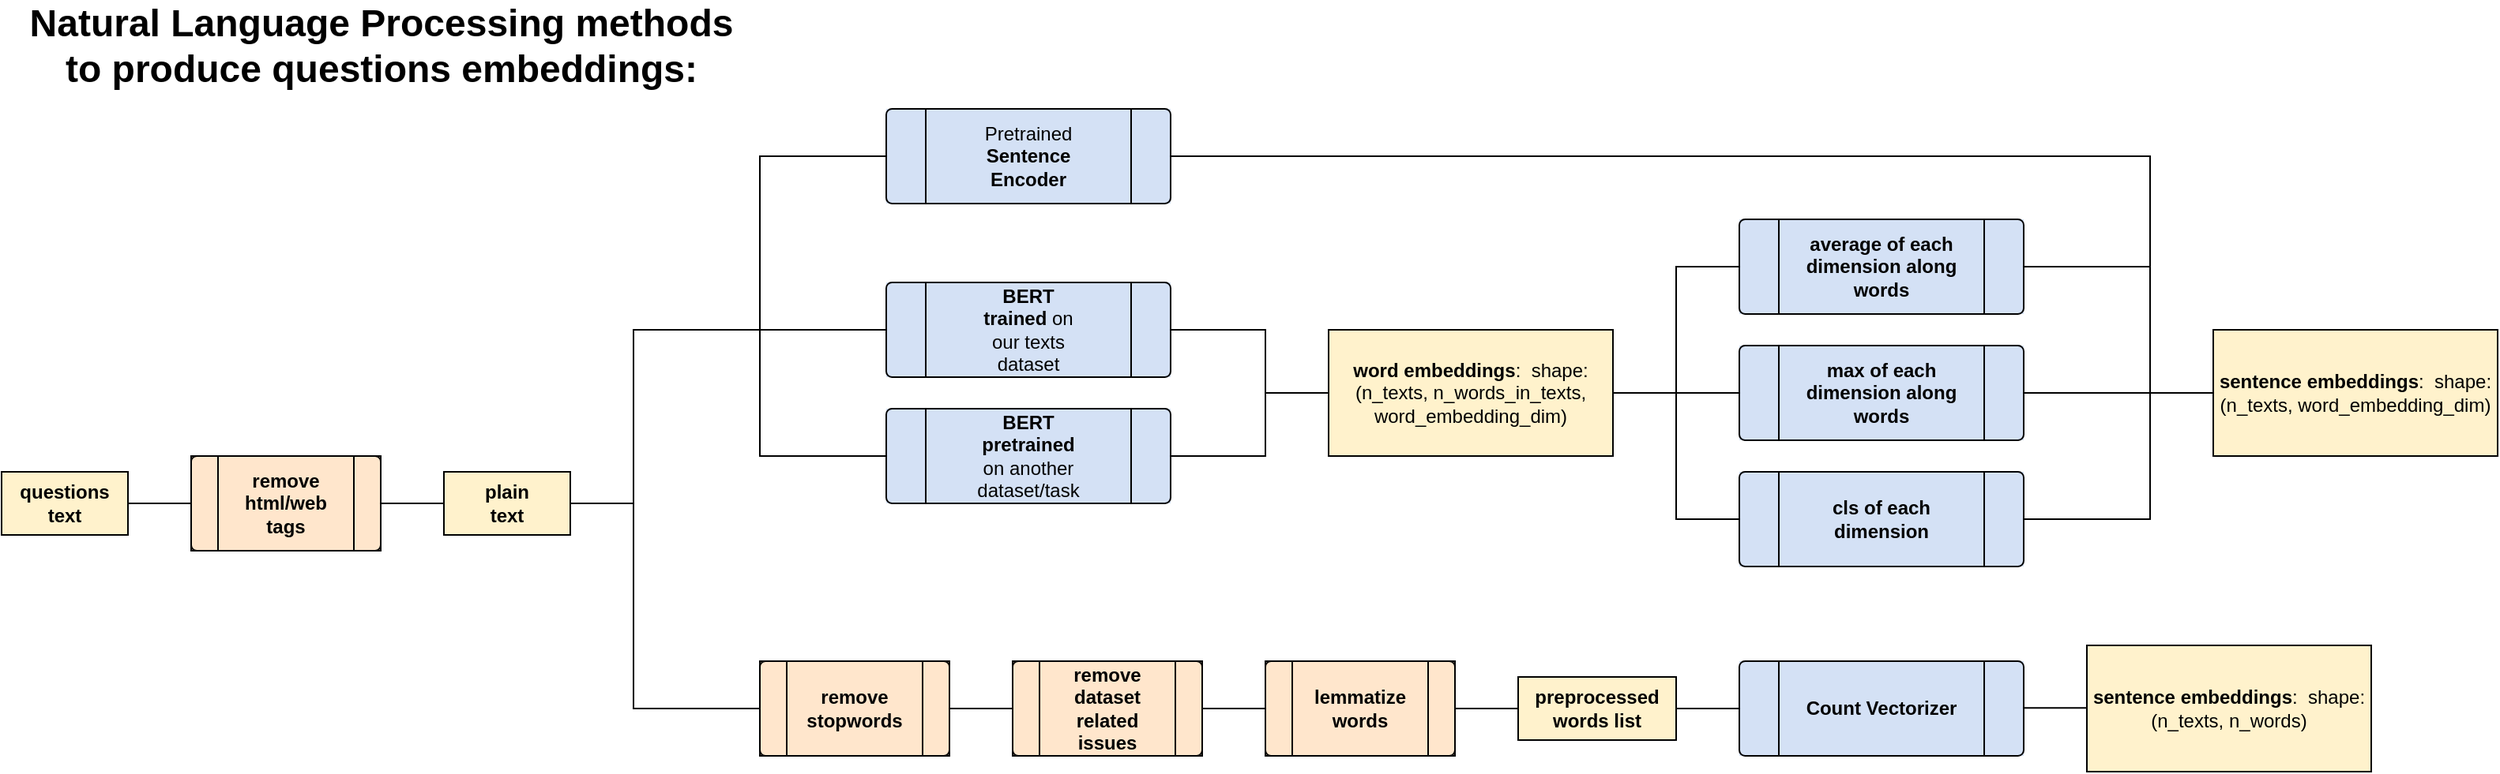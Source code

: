 <mxfile version="16.0.3" type="device"><diagram id="nDeZhJGPXsyKJvz89PCt" name="Page-1"><mxGraphModel dx="2714" dy="2102" grid="1" gridSize="10" guides="1" tooltips="1" connect="1" arrows="1" fold="1" page="1" pageScale="1" pageWidth="827" pageHeight="1169" math="0" shadow="0"><root><mxCell id="0"/><mxCell id="1" parent="0"/><mxCell id="KlEuVVVh2G8_SpMpbiah-8" value="" style="group;fillColor=#fff2cc;strokeColor=#d6b656;" parent="1" vertex="1" connectable="0"><mxGeometry x="-240" y="170" width="80" height="40" as="geometry"/></mxCell><mxCell id="KlEuVVVh2G8_SpMpbiah-6" value="" style="rounded=0;whiteSpace=wrap;html=1;fillColor=#FFF2CC;" parent="KlEuVVVh2G8_SpMpbiah-8" vertex="1"><mxGeometry width="80" height="40" as="geometry"/></mxCell><mxCell id="KlEuVVVh2G8_SpMpbiah-7" value="&lt;b&gt;questions text&lt;br&gt;&lt;/b&gt;" style="text;html=1;strokeColor=none;fillColor=none;align=center;verticalAlign=middle;whiteSpace=wrap;rounded=0;" parent="KlEuVVVh2G8_SpMpbiah-8" vertex="1"><mxGeometry x="20" y="10" width="40" height="20" as="geometry"/></mxCell><mxCell id="KlEuVVVh2G8_SpMpbiah-12" value="" style="endArrow=none;html=1;rounded=0;entryX=0;entryY=0.5;entryDx=0;entryDy=0;" parent="1" target="KlEuVVVh2G8_SpMpbiah-28" edge="1"><mxGeometry width="50" height="50" relative="1" as="geometry"><mxPoint x="120" y="190" as="sourcePoint"/><mxPoint x="320" y="80" as="targetPoint"/><Array as="points"><mxPoint x="160" y="190"/><mxPoint x="160" y="80"/></Array></mxGeometry></mxCell><mxCell id="KlEuVVVh2G8_SpMpbiah-15" value="" style="endArrow=none;html=1;rounded=0;exitX=1;exitY=0.5;exitDx=0;exitDy=0;" parent="1" edge="1"><mxGeometry width="50" height="50" relative="1" as="geometry"><mxPoint x="120" y="190" as="sourcePoint"/><mxPoint x="240" y="320" as="targetPoint"/><Array as="points"><mxPoint x="160" y="190"/><mxPoint x="160" y="320"/></Array></mxGeometry></mxCell><mxCell id="KlEuVVVh2G8_SpMpbiah-16" value="" style="endArrow=none;html=1;rounded=0;entryX=0;entryY=0.5;entryDx=0;entryDy=0;" parent="1" edge="1"><mxGeometry width="50" height="50" relative="1" as="geometry"><mxPoint x="240" y="80" as="sourcePoint"/><mxPoint x="320" y="160" as="targetPoint"/><Array as="points"><mxPoint x="240" y="160"/></Array></mxGeometry></mxCell><mxCell id="KlEuVVVh2G8_SpMpbiah-17" value="" style="endArrow=none;html=1;rounded=0;entryX=0;entryY=0.5;entryDx=0;entryDy=0;" parent="1" target="KlEuVVVh2G8_SpMpbiah-42" edge="1"><mxGeometry width="50" height="50" relative="1" as="geometry"><mxPoint x="240" y="80" as="sourcePoint"/><mxPoint x="320" as="targetPoint"/><Array as="points"><mxPoint x="240" y="-30"/></Array></mxGeometry></mxCell><mxCell id="KlEuVVVh2G8_SpMpbiah-27" value="" style="group;fillColor=#D4E1F5;" parent="1" vertex="1" connectable="0"><mxGeometry x="320" y="50" width="180" height="60" as="geometry"/></mxCell><mxCell id="KlEuVVVh2G8_SpMpbiah-28" value="" style="verticalLabelPosition=bottom;verticalAlign=top;html=1;shape=process;whiteSpace=wrap;rounded=1;size=0.14;arcSize=6;fillColor=#D4E1F5;" parent="KlEuVVVh2G8_SpMpbiah-27" vertex="1"><mxGeometry width="180" height="60" as="geometry"/></mxCell><mxCell id="KlEuVVVh2G8_SpMpbiah-29" value="&lt;b&gt;BERT trained &lt;/b&gt;on our texts dataset" style="text;html=1;strokeColor=none;fillColor=none;align=center;verticalAlign=middle;whiteSpace=wrap;rounded=0;" parent="KlEuVVVh2G8_SpMpbiah-27" vertex="1"><mxGeometry x="60" y="15" width="60" height="30" as="geometry"/></mxCell><mxCell id="KlEuVVVh2G8_SpMpbiah-34" value="" style="endArrow=none;html=1;rounded=0;exitX=1;exitY=0.5;exitDx=0;exitDy=0;entryX=0;entryY=0.5;entryDx=0;entryDy=0;" parent="1" source="KlEuVVVh2G8_SpMpbiah-47" target="KlEuVVVh2G8_SpMpbiah-37" edge="1"><mxGeometry width="50" height="50" relative="1" as="geometry"><mxPoint x="500" as="sourcePoint"/><mxPoint x="600" y="40" as="targetPoint"/><Array as="points"><mxPoint x="560" y="160"/><mxPoint x="560" y="120"/></Array></mxGeometry></mxCell><mxCell id="KlEuVVVh2G8_SpMpbiah-35" value="" style="endArrow=none;html=1;rounded=0;exitX=1;exitY=0.5;exitDx=0;exitDy=0;entryX=0;entryY=0.5;entryDx=0;entryDy=0;" parent="1" source="KlEuVVVh2G8_SpMpbiah-28" target="KlEuVVVh2G8_SpMpbiah-37" edge="1"><mxGeometry width="50" height="50" relative="1" as="geometry"><mxPoint x="510" y="10" as="sourcePoint"/><mxPoint x="600" y="40" as="targetPoint"/><Array as="points"><mxPoint x="560" y="80"/><mxPoint x="560" y="120"/></Array></mxGeometry></mxCell><mxCell id="KlEuVVVh2G8_SpMpbiah-36" value="" style="group;fillColor=#fff2cc;strokeColor=#d6b656;" parent="1" vertex="1" connectable="0"><mxGeometry x="600" y="80" width="180" height="80" as="geometry"/></mxCell><mxCell id="KlEuVVVh2G8_SpMpbiah-37" value="" style="rounded=0;whiteSpace=wrap;html=1;fillColor=#FFF2CC;" parent="KlEuVVVh2G8_SpMpbiah-36" vertex="1"><mxGeometry width="180" height="80" as="geometry"/></mxCell><mxCell id="KlEuVVVh2G8_SpMpbiah-38" value="&lt;b&gt;word embeddings&lt;/b&gt;:&amp;nbsp; shape: &lt;br&gt;(n_texts, n_words_in_texts, word_embedding_dim)" style="text;html=1;strokeColor=none;fillColor=none;align=center;verticalAlign=middle;whiteSpace=wrap;rounded=0;" parent="KlEuVVVh2G8_SpMpbiah-36" vertex="1"><mxGeometry y="20" width="180" height="40" as="geometry"/></mxCell><mxCell id="KlEuVVVh2G8_SpMpbiah-41" value="" style="group;fillColor=#D4E1F5;" parent="1" vertex="1" connectable="0"><mxGeometry x="320" y="-60" width="180" height="60" as="geometry"/></mxCell><mxCell id="KlEuVVVh2G8_SpMpbiah-42" value="" style="verticalLabelPosition=bottom;verticalAlign=top;html=1;shape=process;whiteSpace=wrap;rounded=1;size=0.14;arcSize=6;fillColor=#D4E1F5;" parent="KlEuVVVh2G8_SpMpbiah-41" vertex="1"><mxGeometry width="180" height="60" as="geometry"/></mxCell><mxCell id="KlEuVVVh2G8_SpMpbiah-43" value="Pretrained &lt;b&gt;Sentence Encoder&lt;/b&gt;" style="text;html=1;strokeColor=none;fillColor=none;align=center;verticalAlign=middle;whiteSpace=wrap;rounded=0;" parent="KlEuVVVh2G8_SpMpbiah-41" vertex="1"><mxGeometry x="60" y="15" width="60" height="30" as="geometry"/></mxCell><mxCell id="KlEuVVVh2G8_SpMpbiah-46" value="" style="group;fillColor=#D4E1F5;" parent="1" vertex="1" connectable="0"><mxGeometry x="320" y="130" width="180" height="60" as="geometry"/></mxCell><mxCell id="KlEuVVVh2G8_SpMpbiah-47" value="" style="verticalLabelPosition=bottom;verticalAlign=top;html=1;shape=process;whiteSpace=wrap;rounded=1;size=0.14;arcSize=6;fillColor=#D4E1F5;" parent="KlEuVVVh2G8_SpMpbiah-46" vertex="1"><mxGeometry width="180" height="60" as="geometry"/></mxCell><mxCell id="KlEuVVVh2G8_SpMpbiah-48" value="&lt;b&gt;BERT pretrained &lt;/b&gt;on another dataset/task" style="text;html=1;strokeColor=none;fillColor=none;align=center;verticalAlign=middle;whiteSpace=wrap;rounded=0;" parent="KlEuVVVh2G8_SpMpbiah-46" vertex="1"><mxGeometry x="60" y="15" width="60" height="30" as="geometry"/></mxCell><mxCell id="KlEuVVVh2G8_SpMpbiah-49" value="" style="group;fillColor=#ffe6cc;strokeColor=#000000;" parent="1" vertex="1" connectable="0"><mxGeometry x="240" y="290" width="120" height="60" as="geometry"/></mxCell><mxCell id="KlEuVVVh2G8_SpMpbiah-55" value="" style="group;fillColor=#ffe6cc;strokeColor=#000000;" parent="KlEuVVVh2G8_SpMpbiah-49" vertex="1" connectable="0"><mxGeometry width="120" height="60" as="geometry"/></mxCell><mxCell id="KlEuVVVh2G8_SpMpbiah-50" value="" style="verticalLabelPosition=bottom;verticalAlign=top;html=1;shape=process;whiteSpace=wrap;rounded=1;size=0.14;arcSize=6;fillColor=#ffe6cc;strokeColor=#000000;" parent="KlEuVVVh2G8_SpMpbiah-55" vertex="1"><mxGeometry width="120" height="60" as="geometry"/></mxCell><mxCell id="KlEuVVVh2G8_SpMpbiah-51" value="&lt;b&gt;remove stopwords&lt;/b&gt;" style="text;html=1;strokeColor=none;fillColor=#ffe6cc;align=center;verticalAlign=middle;whiteSpace=wrap;rounded=0;" parent="KlEuVVVh2G8_SpMpbiah-55" vertex="1"><mxGeometry x="40" y="15" width="40" height="30" as="geometry"/></mxCell><mxCell id="KlEuVVVh2G8_SpMpbiah-52" value="" style="endArrow=none;html=1;rounded=0;exitX=1;exitY=0.5;exitDx=0;exitDy=0;entryX=0;entryY=0.5;entryDx=0;entryDy=0;" parent="1" source="KlEuVVVh2G8_SpMpbiah-6" target="KlEuVVVh2G8_SpMpbiah-135" edge="1"><mxGeometry width="50" height="50" relative="1" as="geometry"><mxPoint x="-120" y="340" as="sourcePoint"/><mxPoint x="-180" y="190" as="targetPoint"/></mxGeometry></mxCell><mxCell id="KlEuVVVh2G8_SpMpbiah-61" value="" style="group;fillColor=#ffe6cc;strokeColor=#000000;" parent="1" vertex="1" connectable="0"><mxGeometry x="400" y="290" width="120" height="60" as="geometry"/></mxCell><mxCell id="KlEuVVVh2G8_SpMpbiah-62" value="" style="group;fillColor=#ffe6cc;strokeColor=#000000;" parent="KlEuVVVh2G8_SpMpbiah-61" vertex="1" connectable="0"><mxGeometry width="120" height="60" as="geometry"/></mxCell><mxCell id="KlEuVVVh2G8_SpMpbiah-63" value="" style="verticalLabelPosition=bottom;verticalAlign=top;html=1;shape=process;whiteSpace=wrap;rounded=1;size=0.14;arcSize=6;fillColor=#ffe6cc;strokeColor=#000000;" parent="KlEuVVVh2G8_SpMpbiah-62" vertex="1"><mxGeometry width="120" height="60" as="geometry"/></mxCell><mxCell id="KlEuVVVh2G8_SpMpbiah-64" value="&lt;b&gt;remove dataset related issues&lt;br&gt;&lt;/b&gt;" style="text;html=1;strokeColor=none;fillColor=#ffe6cc;align=center;verticalAlign=middle;whiteSpace=wrap;rounded=0;" parent="KlEuVVVh2G8_SpMpbiah-62" vertex="1"><mxGeometry x="20" y="15" width="80" height="30" as="geometry"/></mxCell><mxCell id="KlEuVVVh2G8_SpMpbiah-69" value="" style="group;fillColor=#ffe6cc;strokeColor=#000000;" parent="1" vertex="1" connectable="0"><mxGeometry x="560" y="290" width="120" height="60" as="geometry"/></mxCell><mxCell id="KlEuVVVh2G8_SpMpbiah-70" value="" style="group;fillColor=#ffe6cc;strokeColor=#000000;" parent="KlEuVVVh2G8_SpMpbiah-69" vertex="1" connectable="0"><mxGeometry width="120" height="60" as="geometry"/></mxCell><mxCell id="KlEuVVVh2G8_SpMpbiah-71" value="" style="verticalLabelPosition=bottom;verticalAlign=top;html=1;shape=process;whiteSpace=wrap;rounded=1;size=0.14;arcSize=6;fillColor=#ffe6cc;strokeColor=#000000;" parent="KlEuVVVh2G8_SpMpbiah-70" vertex="1"><mxGeometry width="120" height="60" as="geometry"/></mxCell><mxCell id="KlEuVVVh2G8_SpMpbiah-72" value="&lt;b&gt;lemmatize words&lt;br&gt;&lt;/b&gt;" style="text;html=1;strokeColor=none;fillColor=#ffe6cc;align=center;verticalAlign=middle;whiteSpace=wrap;rounded=0;" parent="KlEuVVVh2G8_SpMpbiah-70" vertex="1"><mxGeometry x="20" y="15" width="80" height="30" as="geometry"/></mxCell><mxCell id="KlEuVVVh2G8_SpMpbiah-75" value="" style="endArrow=none;html=1;rounded=0;exitX=1;exitY=0.5;exitDx=0;exitDy=0;entryX=0;entryY=0.5;entryDx=0;entryDy=0;fillColor=#ffe6cc;strokeColor=#000000;" parent="1" source="KlEuVVVh2G8_SpMpbiah-50" target="KlEuVVVh2G8_SpMpbiah-63" edge="1"><mxGeometry width="50" height="50" relative="1" as="geometry"><mxPoint x="400" y="420" as="sourcePoint"/><mxPoint x="450" y="370" as="targetPoint"/></mxGeometry></mxCell><mxCell id="KlEuVVVh2G8_SpMpbiah-76" value="" style="endArrow=none;html=1;rounded=0;exitX=1;exitY=0.5;exitDx=0;exitDy=0;entryX=0;entryY=0.5;entryDx=0;entryDy=0;fillColor=#ffe6cc;strokeColor=#000000;" parent="1" source="KlEuVVVh2G8_SpMpbiah-63" target="KlEuVVVh2G8_SpMpbiah-71" edge="1"><mxGeometry width="50" height="50" relative="1" as="geometry"><mxPoint x="430" y="330" as="sourcePoint"/><mxPoint x="470" y="330" as="targetPoint"/></mxGeometry></mxCell><mxCell id="KlEuVVVh2G8_SpMpbiah-82" value="" style="group;fillColor=#fff2cc;strokeColor=#d6b656;" parent="1" vertex="1" connectable="0"><mxGeometry x="40" y="170" width="80" height="40" as="geometry"/></mxCell><mxCell id="KlEuVVVh2G8_SpMpbiah-83" value="" style="rounded=0;whiteSpace=wrap;html=1;fillColor=#FFF2CC;" parent="KlEuVVVh2G8_SpMpbiah-82" vertex="1"><mxGeometry width="80" height="40" as="geometry"/></mxCell><mxCell id="KlEuVVVh2G8_SpMpbiah-84" value="&lt;b&gt;plain text&lt;br&gt;&lt;/b&gt;" style="text;html=1;strokeColor=none;fillColor=none;align=center;verticalAlign=middle;whiteSpace=wrap;rounded=0;" parent="KlEuVVVh2G8_SpMpbiah-82" vertex="1"><mxGeometry x="20" y="10" width="40" height="20" as="geometry"/></mxCell><mxCell id="KlEuVVVh2G8_SpMpbiah-86" value="" style="endArrow=none;html=1;rounded=0;exitX=1;exitY=0.5;exitDx=0;exitDy=0;entryX=0;entryY=0.5;entryDx=0;entryDy=0;" parent="1" target="KlEuVVVh2G8_SpMpbiah-83" edge="1"><mxGeometry width="50" height="50" relative="1" as="geometry"><mxPoint y="190" as="sourcePoint"/><mxPoint x="470" y="330" as="targetPoint"/></mxGeometry></mxCell><mxCell id="KlEuVVVh2G8_SpMpbiah-88" value="" style="endArrow=none;html=1;rounded=0;exitX=1;exitY=0.5;exitDx=0;exitDy=0;entryX=0;entryY=0.5;entryDx=0;entryDy=0;" parent="1" source="KlEuVVVh2G8_SpMpbiah-71" target="KlEuVVVh2G8_SpMpbiah-93" edge="1"><mxGeometry width="50" height="50" relative="1" as="geometry"><mxPoint x="650" y="330" as="sourcePoint"/><mxPoint x="900" y="320" as="targetPoint"/></mxGeometry></mxCell><mxCell id="KlEuVVVh2G8_SpMpbiah-92" value="" style="group;fillColor=#fff2cc;strokeColor=#d6b656;" parent="1" vertex="1" connectable="0"><mxGeometry x="720" y="300" width="100" height="40" as="geometry"/></mxCell><mxCell id="KlEuVVVh2G8_SpMpbiah-93" value="" style="rounded=0;whiteSpace=wrap;html=1;fillColor=#FFF2CC;" parent="KlEuVVVh2G8_SpMpbiah-92" vertex="1"><mxGeometry width="100" height="40" as="geometry"/></mxCell><mxCell id="KlEuVVVh2G8_SpMpbiah-94" value="&lt;b&gt;preprocessed words list&lt;br&gt;&lt;/b&gt;" style="text;html=1;strokeColor=none;fillColor=none;align=center;verticalAlign=middle;whiteSpace=wrap;rounded=0;" parent="KlEuVVVh2G8_SpMpbiah-92" vertex="1"><mxGeometry x="25" y="10" width="50" height="20" as="geometry"/></mxCell><mxCell id="KlEuVVVh2G8_SpMpbiah-95" value="" style="group;fillColor=#D4E1F5;" parent="1" vertex="1" connectable="0"><mxGeometry x="860" y="90" width="180" height="60" as="geometry"/></mxCell><mxCell id="KlEuVVVh2G8_SpMpbiah-96" value="" style="verticalLabelPosition=bottom;verticalAlign=top;html=1;shape=process;whiteSpace=wrap;rounded=1;size=0.14;arcSize=6;fillColor=#D4E1F5;" parent="KlEuVVVh2G8_SpMpbiah-95" vertex="1"><mxGeometry width="180" height="60" as="geometry"/></mxCell><mxCell id="KlEuVVVh2G8_SpMpbiah-97" value="&lt;b&gt;max of each dimension along words&lt;/b&gt;" style="text;html=1;strokeColor=none;fillColor=none;align=center;verticalAlign=middle;whiteSpace=wrap;rounded=0;" parent="KlEuVVVh2G8_SpMpbiah-95" vertex="1"><mxGeometry x="30" y="15" width="120" height="30" as="geometry"/></mxCell><mxCell id="KlEuVVVh2G8_SpMpbiah-98" value="" style="endArrow=none;html=1;rounded=0;exitX=1;exitY=0.5;exitDx=0;exitDy=0;entryX=0;entryY=0.5;entryDx=0;entryDy=0;" parent="1" source="KlEuVVVh2G8_SpMpbiah-38" target="KlEuVVVh2G8_SpMpbiah-110" edge="1"><mxGeometry width="50" height="50" relative="1" as="geometry"><mxPoint x="790" y="120" as="sourcePoint"/><mxPoint x="860" y="20" as="targetPoint"/><Array as="points"><mxPoint x="820" y="120"/><mxPoint x="820" y="40"/></Array></mxGeometry></mxCell><mxCell id="KlEuVVVh2G8_SpMpbiah-99" value="" style="endArrow=none;html=1;rounded=0;exitX=1;exitY=0.5;exitDx=0;exitDy=0;entryX=0;entryY=0.5;entryDx=0;entryDy=0;" parent="1" source="KlEuVVVh2G8_SpMpbiah-38" target="KlEuVVVh2G8_SpMpbiah-104" edge="1"><mxGeometry width="50" height="50" relative="1" as="geometry"><mxPoint x="790" y="130" as="sourcePoint"/><mxPoint x="860" y="220" as="targetPoint"/><Array as="points"><mxPoint x="820" y="120"/><mxPoint x="820" y="200"/></Array></mxGeometry></mxCell><mxCell id="KlEuVVVh2G8_SpMpbiah-100" value="" style="endArrow=none;html=1;rounded=0;exitX=1;exitY=0.5;exitDx=0;exitDy=0;entryX=0;entryY=0.5;entryDx=0;entryDy=0;" parent="1" source="KlEuVVVh2G8_SpMpbiah-38" target="KlEuVVVh2G8_SpMpbiah-96" edge="1"><mxGeometry width="50" height="50" relative="1" as="geometry"><mxPoint x="800" y="140" as="sourcePoint"/><mxPoint x="850" y="130" as="targetPoint"/><Array as="points"/></mxGeometry></mxCell><mxCell id="KlEuVVVh2G8_SpMpbiah-103" value="" style="group;fillColor=#D4E1F5;" parent="1" vertex="1" connectable="0"><mxGeometry x="860" y="170" width="180" height="60" as="geometry"/></mxCell><mxCell id="KlEuVVVh2G8_SpMpbiah-104" value="" style="verticalLabelPosition=bottom;verticalAlign=top;html=1;shape=process;whiteSpace=wrap;rounded=1;size=0.14;arcSize=6;fillColor=#D4E1F5;" parent="KlEuVVVh2G8_SpMpbiah-103" vertex="1"><mxGeometry width="180" height="60" as="geometry"/></mxCell><mxCell id="KlEuVVVh2G8_SpMpbiah-105" value="&lt;b&gt;cls of each dimension&lt;br&gt;&lt;/b&gt;" style="text;html=1;strokeColor=none;fillColor=none;align=center;verticalAlign=middle;whiteSpace=wrap;rounded=0;" parent="KlEuVVVh2G8_SpMpbiah-103" vertex="1"><mxGeometry x="30" y="15" width="120" height="30" as="geometry"/></mxCell><mxCell id="KlEuVVVh2G8_SpMpbiah-109" value="" style="group;fillColor=#D4E1F5;" parent="1" vertex="1" connectable="0"><mxGeometry x="860" y="10" width="180" height="60" as="geometry"/></mxCell><mxCell id="KlEuVVVh2G8_SpMpbiah-110" value="" style="verticalLabelPosition=bottom;verticalAlign=top;html=1;shape=process;whiteSpace=wrap;rounded=1;size=0.14;arcSize=6;fillColor=#D4E1F5;" parent="KlEuVVVh2G8_SpMpbiah-109" vertex="1"><mxGeometry width="180" height="60" as="geometry"/></mxCell><mxCell id="KlEuVVVh2G8_SpMpbiah-111" value="&lt;b&gt;average of each dimension along words&lt;/b&gt;" style="text;html=1;strokeColor=none;fillColor=none;align=center;verticalAlign=middle;whiteSpace=wrap;rounded=0;" parent="KlEuVVVh2G8_SpMpbiah-109" vertex="1"><mxGeometry x="30" y="15" width="120" height="30" as="geometry"/></mxCell><mxCell id="KlEuVVVh2G8_SpMpbiah-113" value="" style="endArrow=none;html=1;rounded=0;exitX=1;exitY=0.5;exitDx=0;exitDy=0;" parent="1" source="KlEuVVVh2G8_SpMpbiah-42" edge="1"><mxGeometry width="50" height="50" relative="1" as="geometry"><mxPoint x="600" y="-20.0" as="sourcePoint"/><mxPoint x="1120" y="120" as="targetPoint"/><Array as="points"><mxPoint x="1120" y="-30"/></Array></mxGeometry></mxCell><mxCell id="KlEuVVVh2G8_SpMpbiah-114" value="" style="endArrow=none;html=1;rounded=0;exitX=1;exitY=0.5;exitDx=0;exitDy=0;" parent="1" source="KlEuVVVh2G8_SpMpbiah-110" edge="1"><mxGeometry width="50" height="50" relative="1" as="geometry"><mxPoint x="1050" y="39.58" as="sourcePoint"/><mxPoint x="1160" y="120" as="targetPoint"/><Array as="points"><mxPoint x="1120" y="40"/><mxPoint x="1120" y="120"/></Array></mxGeometry></mxCell><mxCell id="KlEuVVVh2G8_SpMpbiah-115" value="" style="endArrow=none;html=1;rounded=0;exitX=1;exitY=0.5;exitDx=0;exitDy=0;" parent="1" source="KlEuVVVh2G8_SpMpbiah-96" edge="1"><mxGeometry width="50" height="50" relative="1" as="geometry"><mxPoint x="1050" y="50" as="sourcePoint"/><mxPoint x="1160" y="120" as="targetPoint"/><Array as="points"><mxPoint x="1120" y="120"/></Array></mxGeometry></mxCell><mxCell id="KlEuVVVh2G8_SpMpbiah-116" value="" style="endArrow=none;html=1;rounded=0;exitX=1;exitY=0.5;exitDx=0;exitDy=0;" parent="1" source="KlEuVVVh2G8_SpMpbiah-104" edge="1"><mxGeometry width="50" height="50" relative="1" as="geometry"><mxPoint x="1050" y="50" as="sourcePoint"/><mxPoint x="1160" y="120" as="targetPoint"/><Array as="points"><mxPoint x="1120" y="200"/><mxPoint x="1120" y="120"/></Array></mxGeometry></mxCell><mxCell id="KlEuVVVh2G8_SpMpbiah-117" value="" style="group;fillColor=#fff2cc;strokeColor=#d6b656;" parent="1" vertex="1" connectable="0"><mxGeometry x="1160" y="80" width="180" height="80" as="geometry"/></mxCell><mxCell id="KlEuVVVh2G8_SpMpbiah-118" value="" style="rounded=0;whiteSpace=wrap;html=1;fillColor=#FFF2CC;" parent="KlEuVVVh2G8_SpMpbiah-117" vertex="1"><mxGeometry width="180" height="80" as="geometry"/></mxCell><mxCell id="KlEuVVVh2G8_SpMpbiah-119" value="&lt;b&gt;sentence embeddings&lt;/b&gt;:&amp;nbsp; shape: &lt;br&gt;(n_texts, word_embedding_dim)" style="text;html=1;strokeColor=none;fillColor=none;align=center;verticalAlign=middle;whiteSpace=wrap;rounded=0;" parent="KlEuVVVh2G8_SpMpbiah-117" vertex="1"><mxGeometry y="20" width="180" height="40" as="geometry"/></mxCell><mxCell id="KlEuVVVh2G8_SpMpbiah-124" value="" style="endArrow=none;html=1;rounded=0;exitX=1;exitY=0.5;exitDx=0;exitDy=0;" parent="1" source="KlEuVVVh2G8_SpMpbiah-93" edge="1"><mxGeometry width="50" height="50" relative="1" as="geometry"><mxPoint x="830" y="330" as="sourcePoint"/><mxPoint x="860" y="320" as="targetPoint"/><Array as="points"/></mxGeometry></mxCell><mxCell id="KlEuVVVh2G8_SpMpbiah-125" value="" style="group;fillColor=#D4E1F5;" parent="1" vertex="1" connectable="0"><mxGeometry x="860" y="290" width="180" height="60" as="geometry"/></mxCell><mxCell id="KlEuVVVh2G8_SpMpbiah-126" value="" style="verticalLabelPosition=bottom;verticalAlign=top;html=1;shape=process;whiteSpace=wrap;rounded=1;size=0.14;arcSize=6;fillColor=#D4E1F5;" parent="KlEuVVVh2G8_SpMpbiah-125" vertex="1"><mxGeometry width="180" height="60" as="geometry"/></mxCell><mxCell id="KlEuVVVh2G8_SpMpbiah-127" value="&lt;b&gt;Count Vectorizer&lt;br&gt;&lt;/b&gt;" style="text;html=1;strokeColor=none;fillColor=none;align=center;verticalAlign=middle;whiteSpace=wrap;rounded=0;" parent="KlEuVVVh2G8_SpMpbiah-125" vertex="1"><mxGeometry x="30" y="15" width="120" height="30" as="geometry"/></mxCell><mxCell id="KlEuVVVh2G8_SpMpbiah-128" value="" style="endArrow=none;html=1;rounded=0;exitX=1;exitY=0.5;exitDx=0;exitDy=0;" parent="1" edge="1"><mxGeometry width="50" height="50" relative="1" as="geometry"><mxPoint x="1040" y="319.58" as="sourcePoint"/><mxPoint x="1080" y="319.58" as="targetPoint"/><Array as="points"/></mxGeometry></mxCell><mxCell id="KlEuVVVh2G8_SpMpbiah-129" value="" style="group;fillColor=#fff2cc;strokeColor=#d6b656;" parent="1" vertex="1" connectable="0"><mxGeometry x="1080" y="280" width="180" height="80" as="geometry"/></mxCell><mxCell id="KlEuVVVh2G8_SpMpbiah-130" value="" style="rounded=0;whiteSpace=wrap;html=1;fillColor=#FFF2CC;" parent="KlEuVVVh2G8_SpMpbiah-129" vertex="1"><mxGeometry width="180" height="80" as="geometry"/></mxCell><mxCell id="KlEuVVVh2G8_SpMpbiah-131" value="&lt;b&gt;sentence embeddings&lt;/b&gt;:&amp;nbsp; shape: &lt;br&gt;(n_texts, n_words)" style="text;html=1;strokeColor=none;fillColor=none;align=center;verticalAlign=middle;whiteSpace=wrap;rounded=0;" parent="KlEuVVVh2G8_SpMpbiah-129" vertex="1"><mxGeometry y="20" width="180" height="40" as="geometry"/></mxCell><mxCell id="KlEuVVVh2G8_SpMpbiah-133" value="" style="group;fillColor=#ffe6cc;strokeColor=#000000;" parent="1" vertex="1" connectable="0"><mxGeometry x="-120" y="160" width="120" height="60" as="geometry"/></mxCell><mxCell id="KlEuVVVh2G8_SpMpbiah-134" value="" style="group;fillColor=#ffe6cc;strokeColor=#000000;" parent="KlEuVVVh2G8_SpMpbiah-133" vertex="1" connectable="0"><mxGeometry width="120" height="60" as="geometry"/></mxCell><mxCell id="KlEuVVVh2G8_SpMpbiah-135" value="" style="verticalLabelPosition=bottom;verticalAlign=top;html=1;shape=process;whiteSpace=wrap;rounded=1;size=0.14;arcSize=6;fillColor=#ffe6cc;strokeColor=#000000;" parent="KlEuVVVh2G8_SpMpbiah-134" vertex="1"><mxGeometry width="120" height="60" as="geometry"/></mxCell><mxCell id="KlEuVVVh2G8_SpMpbiah-136" value="&lt;b style=&quot;font-family: &amp;#34;helvetica&amp;#34;&quot;&gt;remove html/web tags&lt;/b&gt;" style="text;html=1;strokeColor=none;fillColor=#ffe6cc;align=center;verticalAlign=middle;whiteSpace=wrap;rounded=0;" parent="KlEuVVVh2G8_SpMpbiah-134" vertex="1"><mxGeometry x="40" y="15" width="40" height="30" as="geometry"/></mxCell><mxCell id="dxKg295D_OgAz6m2USJl-1" value="Natural Language Processing methods &lt;br&gt;to produce questions embeddings:" style="text;strokeColor=none;fillColor=none;html=1;fontSize=24;fontStyle=1;verticalAlign=middle;align=center;dashed=1;" vertex="1" parent="1"><mxGeometry x="-50" y="-120" width="100" height="40" as="geometry"/></mxCell></root></mxGraphModel></diagram></mxfile>